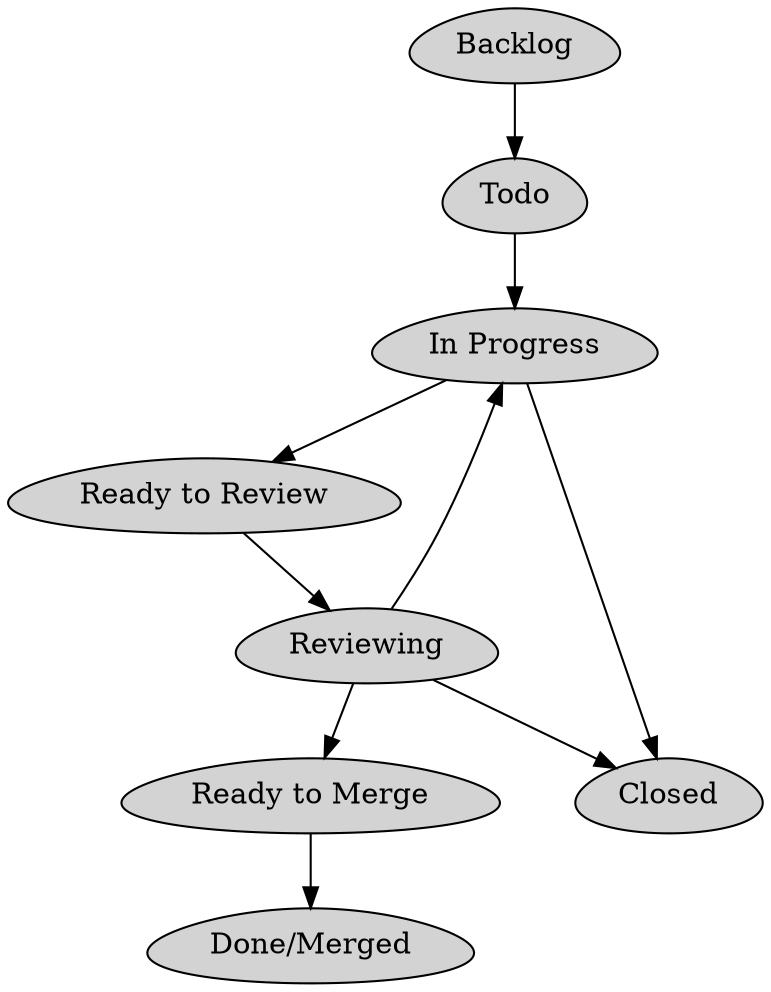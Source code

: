 digraph {
    graph [nodesep="0.5", ranksep="0.5"];
    node [shape=egg style=filled]
    "Backlog" -> "Todo";
    "Todo" -> "In Progress";
    "In Progress" -> "Ready to Review";
    "In Progress" -> "Closed";
    "Ready to Review" -> "Reviewing";
    "Reviewing" -> "In Progress";
    "Reviewing" -> "Closed";
    "Reviewing" -> "Ready to Merge";
    "Ready to Merge" -> "Done/Merged";
}